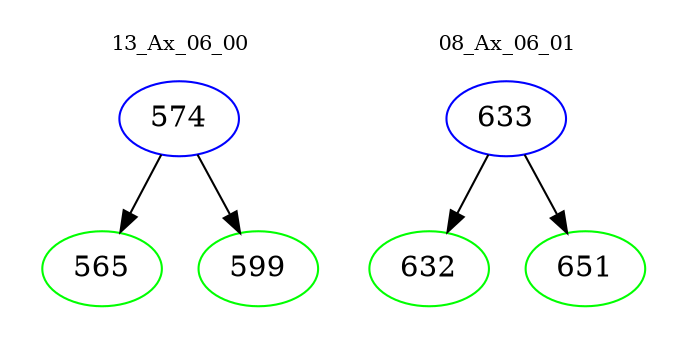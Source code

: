 digraph{
subgraph cluster_0 {
color = white
label = "13_Ax_06_00";
fontsize=10;
T0_574 [label="574", color="blue"]
T0_574 -> T0_565 [color="black"]
T0_565 [label="565", color="green"]
T0_574 -> T0_599 [color="black"]
T0_599 [label="599", color="green"]
}
subgraph cluster_1 {
color = white
label = "08_Ax_06_01";
fontsize=10;
T1_633 [label="633", color="blue"]
T1_633 -> T1_632 [color="black"]
T1_632 [label="632", color="green"]
T1_633 -> T1_651 [color="black"]
T1_651 [label="651", color="green"]
}
}
